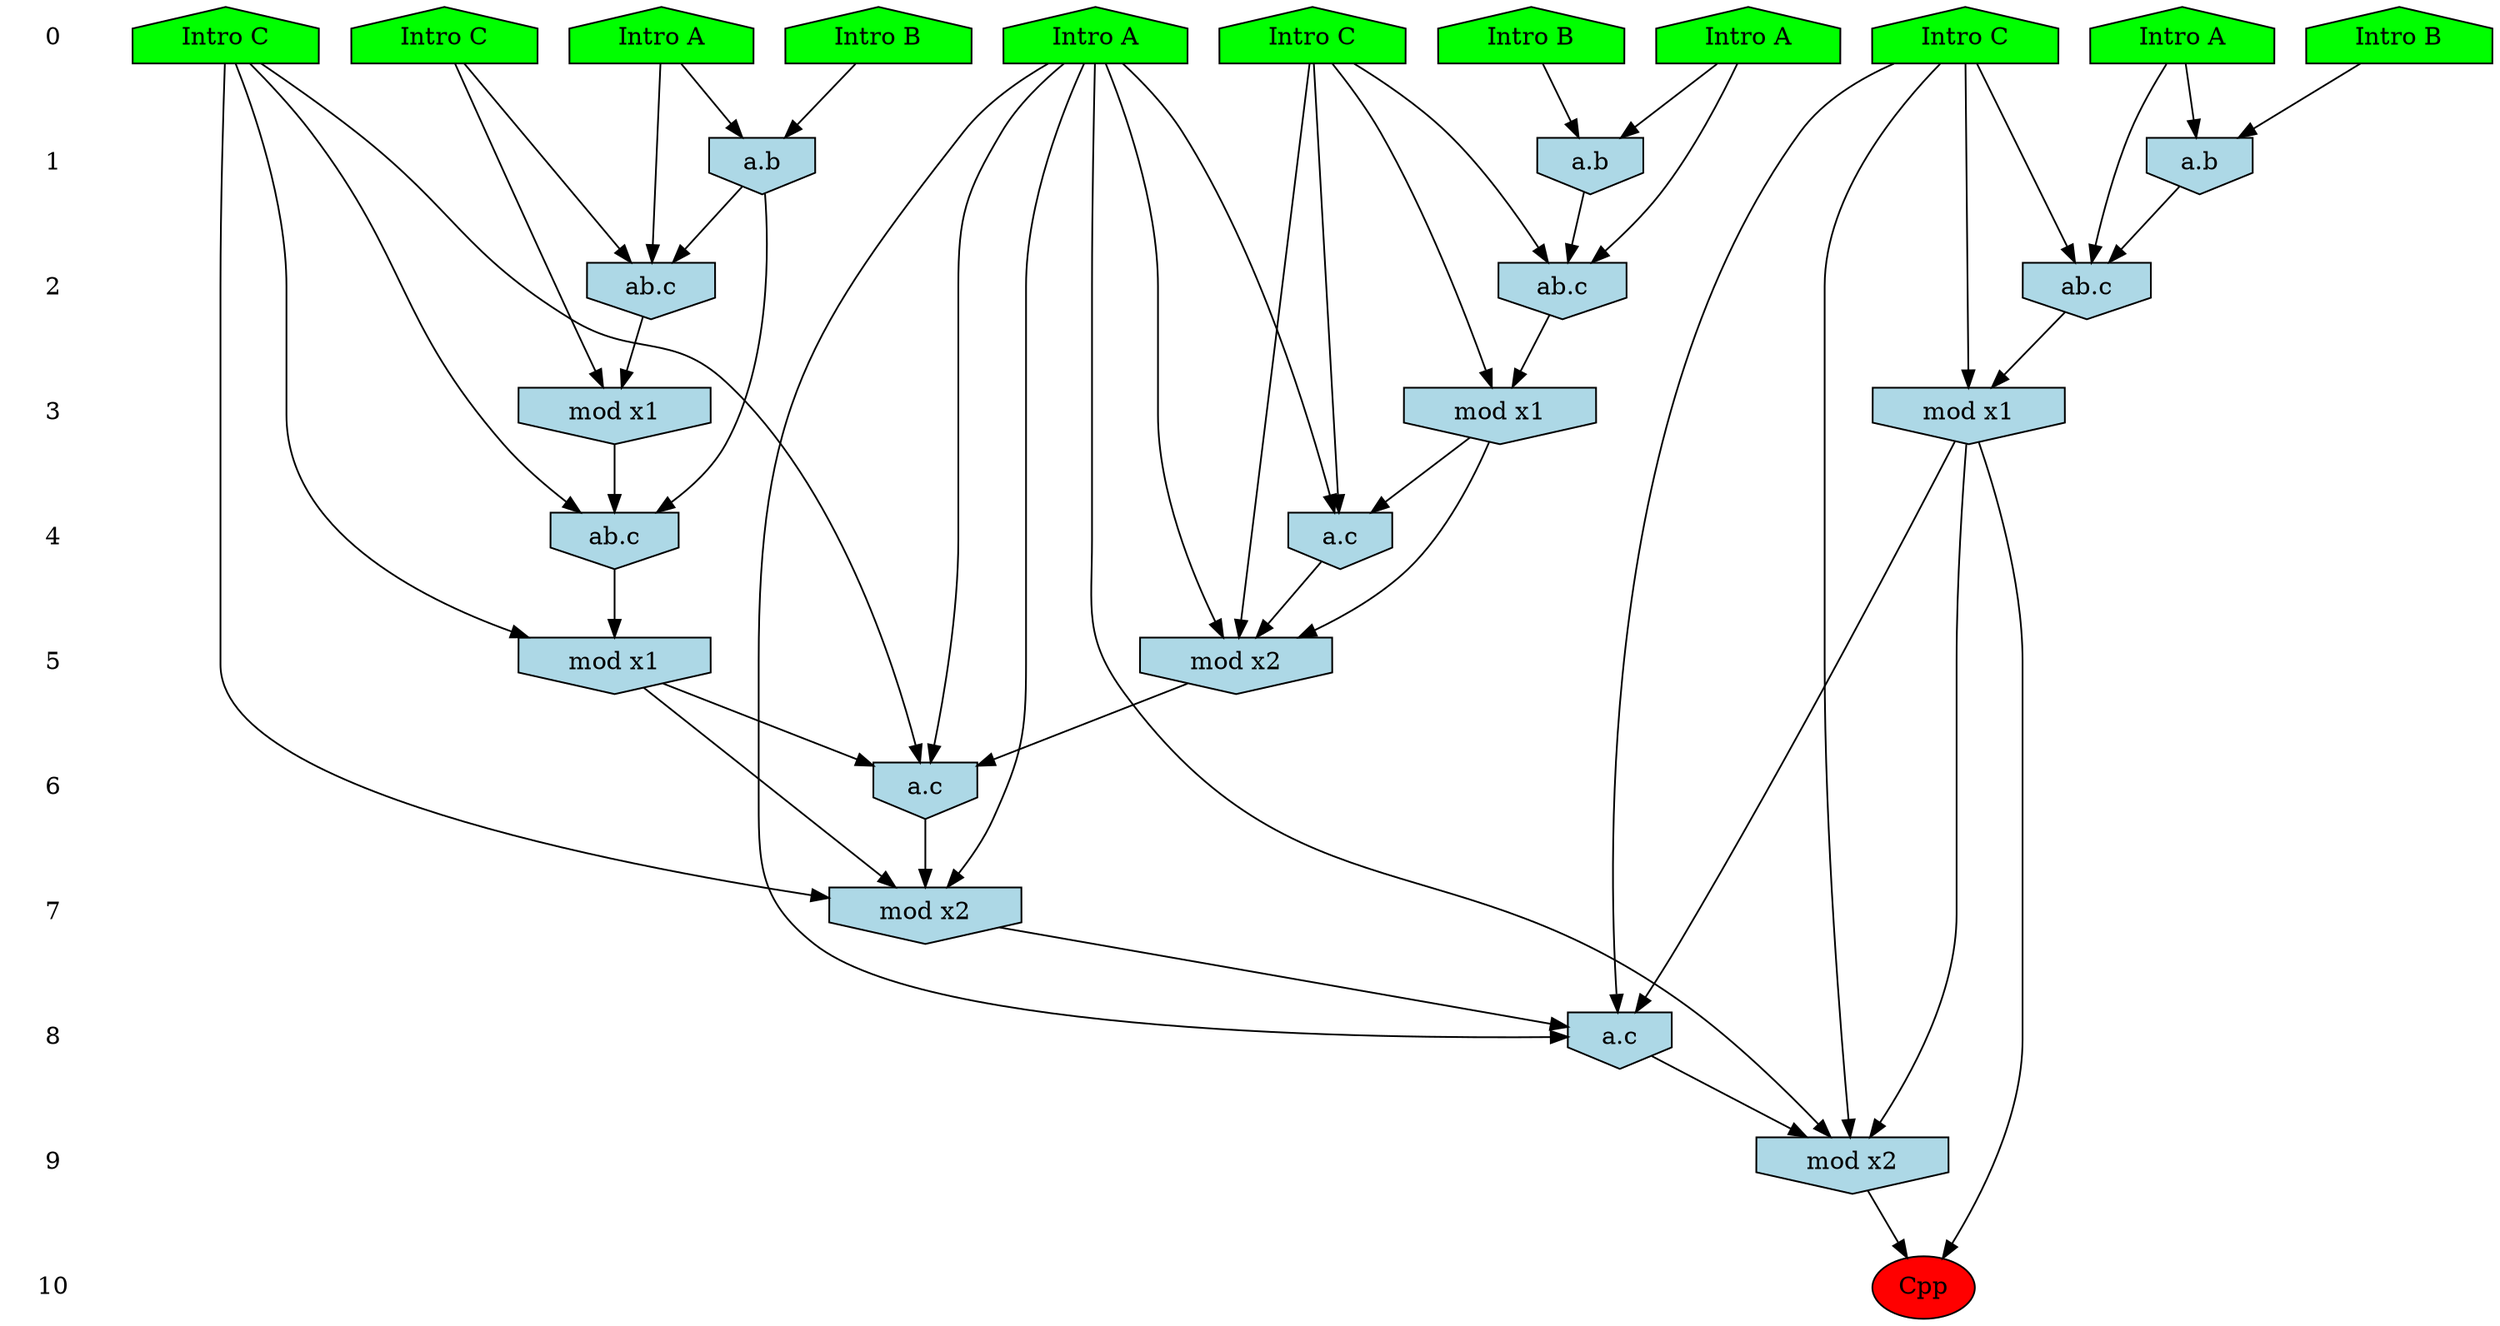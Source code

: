 /* Compression of 3 causal flows obtained in average at 1.437555E+01 t.u */
/* Compressed causal flows were: [1297;1797;3949] */
digraph G{
 ranksep=.5 ; 
{ rank = same ; "0" [shape=plaintext] ; node_1 [label ="Intro B", shape=house, style=filled, fillcolor=green] ;
node_2 [label ="Intro A", shape=house, style=filled, fillcolor=green] ;
node_3 [label ="Intro A", shape=house, style=filled, fillcolor=green] ;
node_4 [label ="Intro B", shape=house, style=filled, fillcolor=green] ;
node_5 [label ="Intro A", shape=house, style=filled, fillcolor=green] ;
node_6 [label ="Intro A", shape=house, style=filled, fillcolor=green] ;
node_7 [label ="Intro B", shape=house, style=filled, fillcolor=green] ;
node_8 [label ="Intro C", shape=house, style=filled, fillcolor=green] ;
node_9 [label ="Intro C", shape=house, style=filled, fillcolor=green] ;
node_10 [label ="Intro C", shape=house, style=filled, fillcolor=green] ;
node_11 [label ="Intro C", shape=house, style=filled, fillcolor=green] ;
}
{ rank = same ; "1" [shape=plaintext] ; node_12 [label="a.b", shape=invhouse, style=filled, fillcolor = lightblue] ;
node_15 [label="a.b", shape=invhouse, style=filled, fillcolor = lightblue] ;
node_19 [label="a.b", shape=invhouse, style=filled, fillcolor = lightblue] ;
}
{ rank = same ; "2" [shape=plaintext] ; node_13 [label="ab.c", shape=invhouse, style=filled, fillcolor = lightblue] ;
node_16 [label="ab.c", shape=invhouse, style=filled, fillcolor = lightblue] ;
node_21 [label="ab.c", shape=invhouse, style=filled, fillcolor = lightblue] ;
}
{ rank = same ; "3" [shape=plaintext] ; node_14 [label="mod x1", shape=invhouse, style=filled, fillcolor = lightblue] ;
node_17 [label="mod x1", shape=invhouse, style=filled, fillcolor = lightblue] ;
node_24 [label="mod x1", shape=invhouse, style=filled, fillcolor = lightblue] ;
}
{ rank = same ; "4" [shape=plaintext] ; node_18 [label="ab.c", shape=invhouse, style=filled, fillcolor = lightblue] ;
node_22 [label="a.c", shape=invhouse, style=filled, fillcolor = lightblue] ;
}
{ rank = same ; "5" [shape=plaintext] ; node_20 [label="mod x1", shape=invhouse, style=filled, fillcolor = lightblue] ;
node_23 [label="mod x2", shape=invhouse, style=filled, fillcolor = lightblue] ;
}
{ rank = same ; "6" [shape=plaintext] ; node_25 [label="a.c", shape=invhouse, style=filled, fillcolor = lightblue] ;
}
{ rank = same ; "7" [shape=plaintext] ; node_26 [label="mod x2", shape=invhouse, style=filled, fillcolor = lightblue] ;
}
{ rank = same ; "8" [shape=plaintext] ; node_27 [label="a.c", shape=invhouse, style=filled, fillcolor = lightblue] ;
}
{ rank = same ; "9" [shape=plaintext] ; node_28 [label="mod x2", shape=invhouse, style=filled, fillcolor = lightblue] ;
}
{ rank = same ; "10" [shape=plaintext] ; node_29 [label ="Cpp", style=filled, fillcolor=red] ;
}
"0" -> "1" [style="invis"]; 
"1" -> "2" [style="invis"]; 
"2" -> "3" [style="invis"]; 
"3" -> "4" [style="invis"]; 
"4" -> "5" [style="invis"]; 
"5" -> "6" [style="invis"]; 
"6" -> "7" [style="invis"]; 
"7" -> "8" [style="invis"]; 
"8" -> "9" [style="invis"]; 
"9" -> "10" [style="invis"]; 
node_6 -> node_12
node_7 -> node_12
node_6 -> node_13
node_8 -> node_13
node_12 -> node_13
node_8 -> node_14
node_13 -> node_14
node_1 -> node_15
node_3 -> node_15
node_3 -> node_16
node_9 -> node_16
node_15 -> node_16
node_9 -> node_17
node_16 -> node_17
node_11 -> node_18
node_15 -> node_18
node_17 -> node_18
node_2 -> node_19
node_4 -> node_19
node_11 -> node_20
node_18 -> node_20
node_2 -> node_21
node_10 -> node_21
node_19 -> node_21
node_5 -> node_22
node_8 -> node_22
node_14 -> node_22
node_5 -> node_23
node_8 -> node_23
node_14 -> node_23
node_22 -> node_23
node_10 -> node_24
node_21 -> node_24
node_5 -> node_25
node_11 -> node_25
node_20 -> node_25
node_23 -> node_25
node_5 -> node_26
node_11 -> node_26
node_20 -> node_26
node_25 -> node_26
node_5 -> node_27
node_10 -> node_27
node_24 -> node_27
node_26 -> node_27
node_5 -> node_28
node_10 -> node_28
node_24 -> node_28
node_27 -> node_28
node_24 -> node_29
node_28 -> node_29
}
/*
 Dot generation time: 0.000124
*/